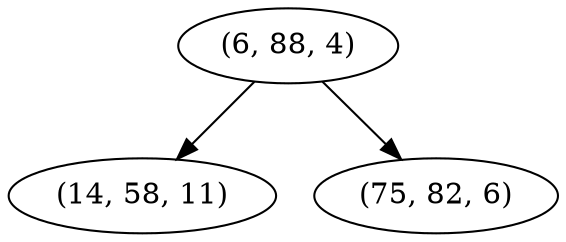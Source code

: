 digraph tree {
    "(6, 88, 4)";
    "(14, 58, 11)";
    "(75, 82, 6)";
    "(6, 88, 4)" -> "(14, 58, 11)";
    "(6, 88, 4)" -> "(75, 82, 6)";
}
